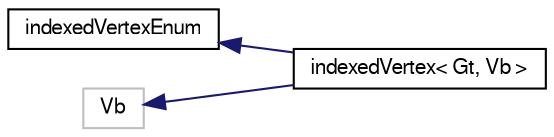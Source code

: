 digraph "Graphical Class Hierarchy"
{
  bgcolor="transparent";
  edge [fontname="FreeSans",fontsize="10",labelfontname="FreeSans",labelfontsize="10"];
  node [fontname="FreeSans",fontsize="10",shape=record];
  rankdir="LR";
  Node1 [label="indexedVertexEnum",height=0.2,width=0.4,color="black",URL="$a01027.html"];
  Node1 -> Node2 [dir="back",color="midnightblue",fontsize="10",style="solid",fontname="FreeSans"];
  Node2 [label="indexedVertex\< Gt, Vb \>",height=0.2,width=0.4,color="black",URL="$a01026.html",tooltip="An indexed form of CGAL::Triangulation_vertex_base_3&lt;K&gt; used to keep track of the Delaunay vertices i..."];
  Node3 [label="Vb",height=0.2,width=0.4,color="grey75"];
  Node3 -> Node2 [dir="back",color="midnightblue",fontsize="10",style="solid",fontname="FreeSans"];
}

